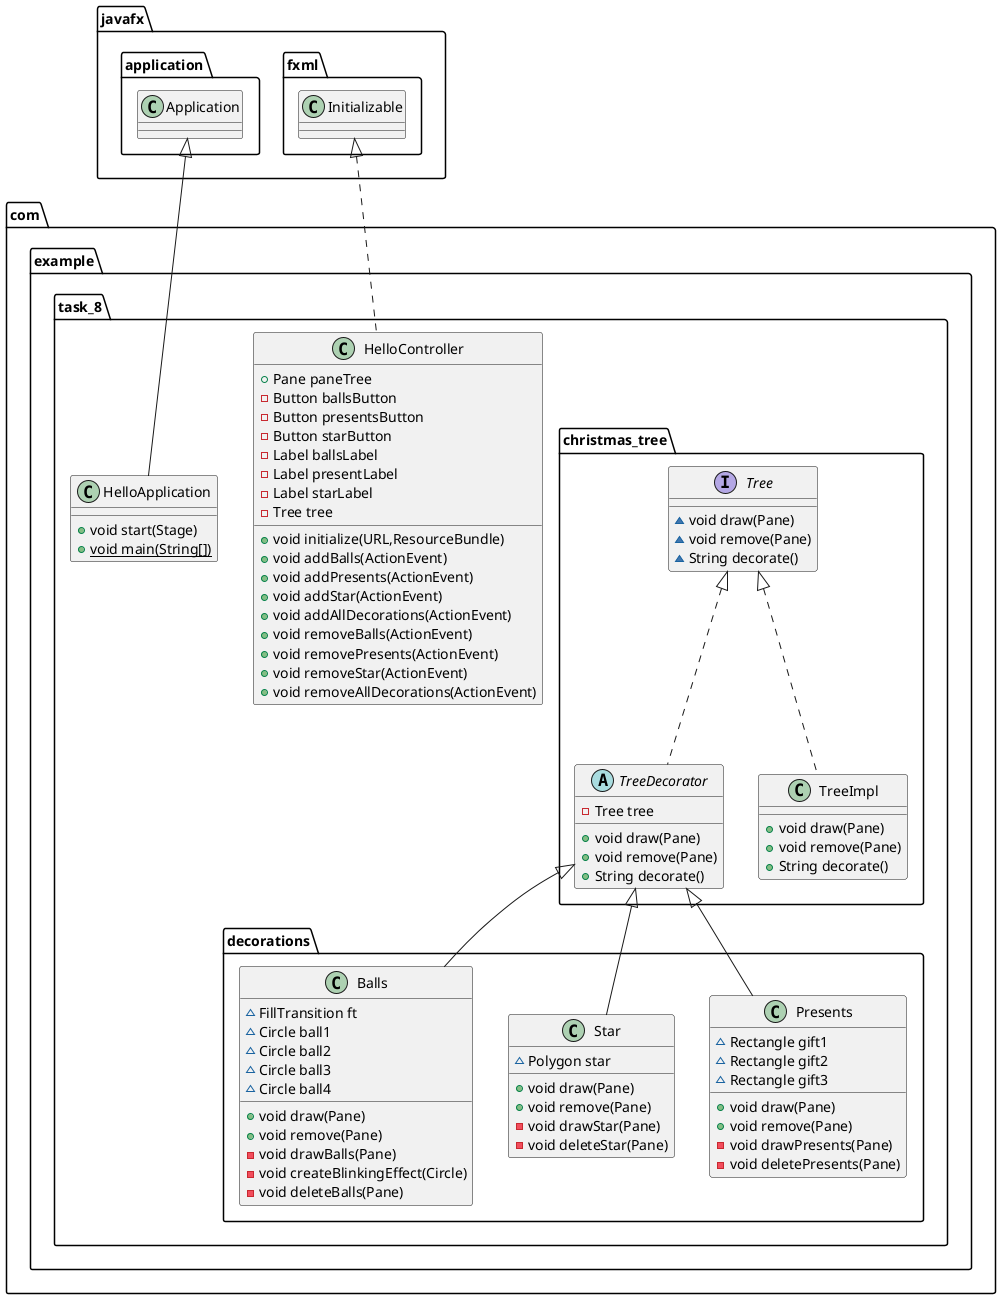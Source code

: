 @startuml
class com.example.task_8.decorations.Presents {
~ Rectangle gift1
~ Rectangle gift2
~ Rectangle gift3
+ void draw(Pane)
+ void remove(Pane)
- void drawPresents(Pane)
- void deletePresents(Pane)
}


interface com.example.task_8.christmas_tree.Tree {
~ void draw(Pane)
~ void remove(Pane)
~ String decorate()
}

abstract class com.example.task_8.christmas_tree.TreeDecorator {
- Tree tree
+ void draw(Pane)
+ void remove(Pane)
+ String decorate()
}


class com.example.task_8.decorations.Star {
~ Polygon star
+ void draw(Pane)
+ void remove(Pane)
- void drawStar(Pane)
- void deleteStar(Pane)
}


class com.example.task_8.HelloController {
+ Pane paneTree
- Button ballsButton
- Button presentsButton
- Button starButton
- Label ballsLabel
- Label presentLabel
- Label starLabel
- Tree tree
+ void initialize(URL,ResourceBundle)
+ void addBalls(ActionEvent)
+ void addPresents(ActionEvent)
+ void addStar(ActionEvent)
+ void addAllDecorations(ActionEvent)
+ void removeBalls(ActionEvent)
+ void removePresents(ActionEvent)
+ void removeStar(ActionEvent)
+ void removeAllDecorations(ActionEvent)
}


class com.example.task_8.HelloApplication {
+ void start(Stage)
+ {static} void main(String[])
}

class com.example.task_8.christmas_tree.TreeImpl {
+ void draw(Pane)
+ void remove(Pane)
+ String decorate()
}

class com.example.task_8.decorations.Balls {
~ FillTransition ft
~ Circle ball1
~ Circle ball2
~ Circle ball3
~ Circle ball4
+ void draw(Pane)
+ void remove(Pane)
- void drawBalls(Pane)
- void createBlinkingEffect(Circle)
- void deleteBalls(Pane)
}




com.example.task_8.christmas_tree.TreeDecorator <|-- com.example.task_8.decorations.Presents
com.example.task_8.christmas_tree.Tree <|.. com.example.task_8.christmas_tree.TreeDecorator
com.example.task_8.christmas_tree.TreeDecorator <|-- com.example.task_8.decorations.Star
javafx.fxml.Initializable <|.. com.example.task_8.HelloController
javafx.application.Application <|-- com.example.task_8.HelloApplication
com.example.task_8.christmas_tree.Tree <|.. com.example.task_8.christmas_tree.TreeImpl
com.example.task_8.christmas_tree.TreeDecorator <|-- com.example.task_8.decorations.Balls
@enduml